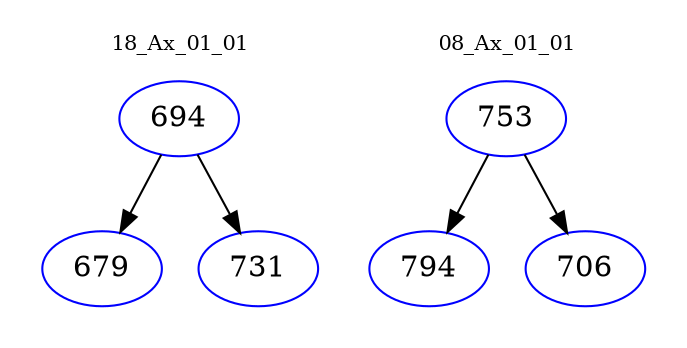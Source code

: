 digraph{
subgraph cluster_0 {
color = white
label = "18_Ax_01_01";
fontsize=10;
T0_694 [label="694", color="blue"]
T0_694 -> T0_679 [color="black"]
T0_679 [label="679", color="blue"]
T0_694 -> T0_731 [color="black"]
T0_731 [label="731", color="blue"]
}
subgraph cluster_1 {
color = white
label = "08_Ax_01_01";
fontsize=10;
T1_753 [label="753", color="blue"]
T1_753 -> T1_794 [color="black"]
T1_794 [label="794", color="blue"]
T1_753 -> T1_706 [color="black"]
T1_706 [label="706", color="blue"]
}
}
